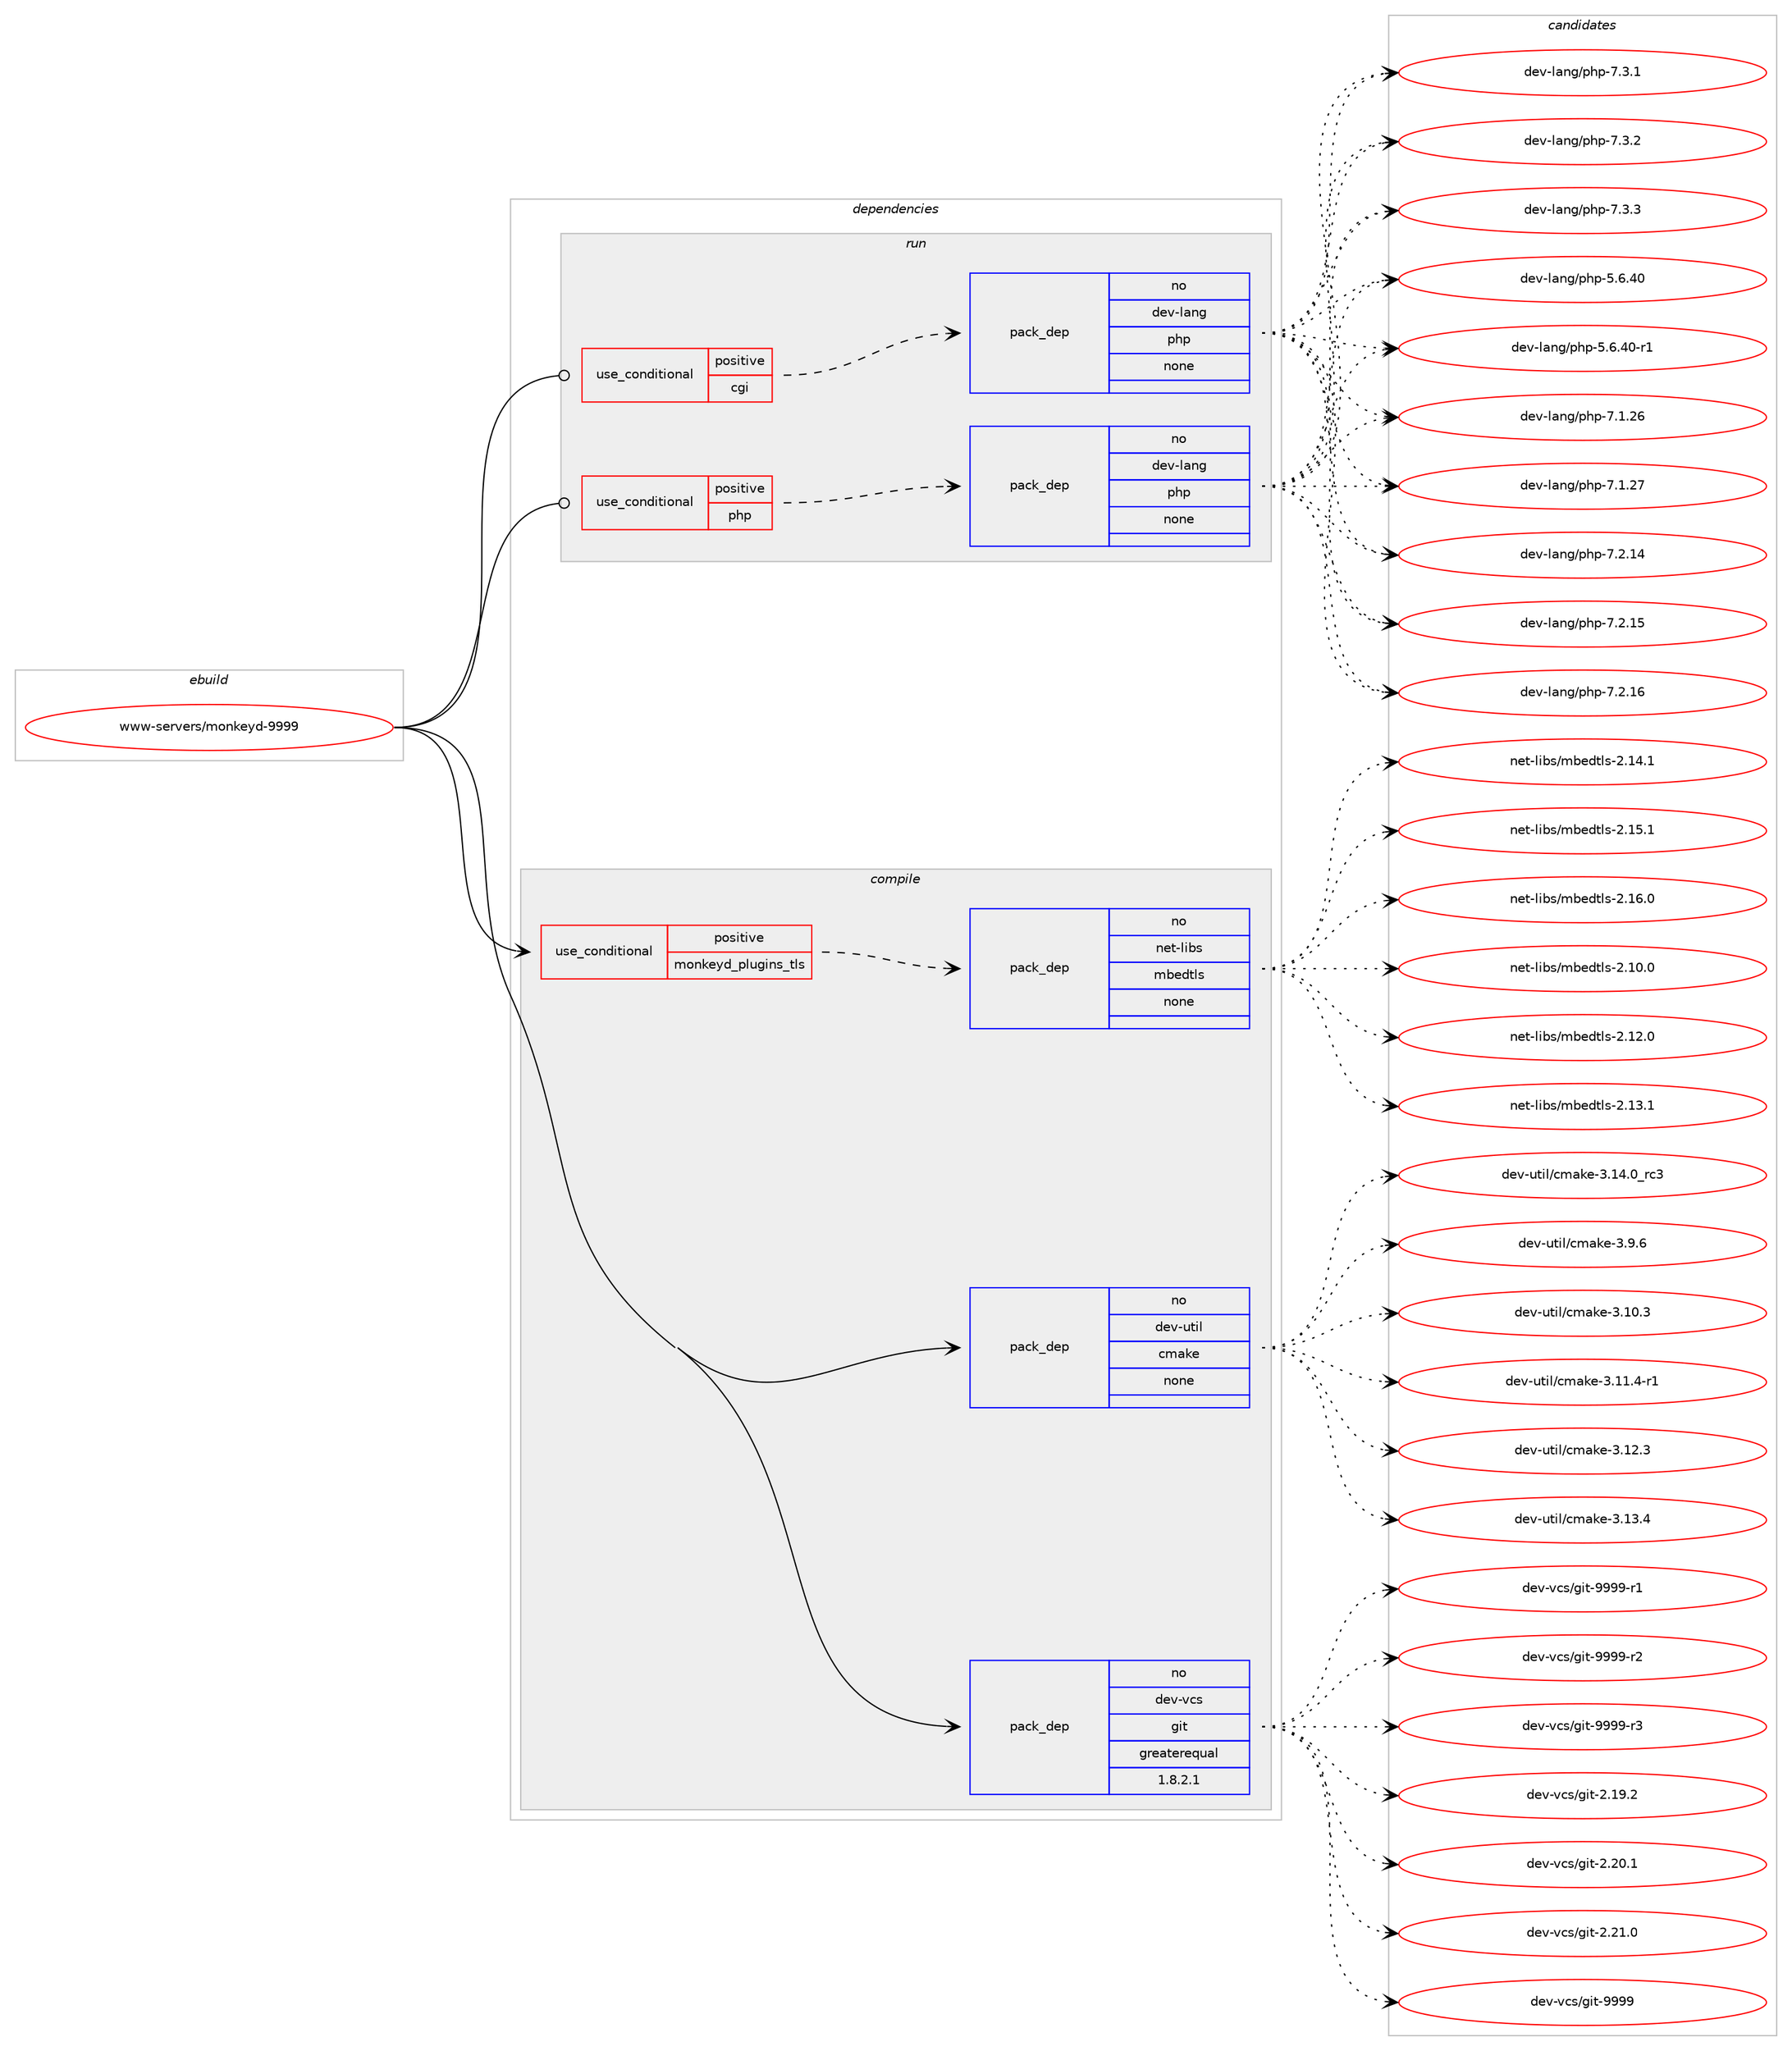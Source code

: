 digraph prolog {

# *************
# Graph options
# *************

newrank=true;
concentrate=true;
compound=true;
graph [rankdir=LR,fontname=Helvetica,fontsize=10,ranksep=1.5];#, ranksep=2.5, nodesep=0.2];
edge  [arrowhead=vee];
node  [fontname=Helvetica,fontsize=10];

# **********
# The ebuild
# **********

subgraph cluster_leftcol {
color=gray;
rank=same;
label=<<i>ebuild</i>>;
id [label="www-servers/monkeyd-9999", color=red, width=4, href="../www-servers/monkeyd-9999.svg"];
}

# ****************
# The dependencies
# ****************

subgraph cluster_midcol {
color=gray;
label=<<i>dependencies</i>>;
subgraph cluster_compile {
fillcolor="#eeeeee";
style=filled;
label=<<i>compile</i>>;
subgraph cond464607 {
dependency1751480 [label=<<TABLE BORDER="0" CELLBORDER="1" CELLSPACING="0" CELLPADDING="4"><TR><TD ROWSPAN="3" CELLPADDING="10">use_conditional</TD></TR><TR><TD>positive</TD></TR><TR><TD>monkeyd_plugins_tls</TD></TR></TABLE>>, shape=none, color=red];
subgraph pack1257579 {
dependency1751481 [label=<<TABLE BORDER="0" CELLBORDER="1" CELLSPACING="0" CELLPADDING="4" WIDTH="220"><TR><TD ROWSPAN="6" CELLPADDING="30">pack_dep</TD></TR><TR><TD WIDTH="110">no</TD></TR><TR><TD>net-libs</TD></TR><TR><TD>mbedtls</TD></TR><TR><TD>none</TD></TR><TR><TD></TD></TR></TABLE>>, shape=none, color=blue];
}
dependency1751480:e -> dependency1751481:w [weight=20,style="dashed",arrowhead="vee"];
}
id:e -> dependency1751480:w [weight=20,style="solid",arrowhead="vee"];
subgraph pack1257580 {
dependency1751482 [label=<<TABLE BORDER="0" CELLBORDER="1" CELLSPACING="0" CELLPADDING="4" WIDTH="220"><TR><TD ROWSPAN="6" CELLPADDING="30">pack_dep</TD></TR><TR><TD WIDTH="110">no</TD></TR><TR><TD>dev-util</TD></TR><TR><TD>cmake</TD></TR><TR><TD>none</TD></TR><TR><TD></TD></TR></TABLE>>, shape=none, color=blue];
}
id:e -> dependency1751482:w [weight=20,style="solid",arrowhead="vee"];
subgraph pack1257581 {
dependency1751483 [label=<<TABLE BORDER="0" CELLBORDER="1" CELLSPACING="0" CELLPADDING="4" WIDTH="220"><TR><TD ROWSPAN="6" CELLPADDING="30">pack_dep</TD></TR><TR><TD WIDTH="110">no</TD></TR><TR><TD>dev-vcs</TD></TR><TR><TD>git</TD></TR><TR><TD>greaterequal</TD></TR><TR><TD>1.8.2.1</TD></TR></TABLE>>, shape=none, color=blue];
}
id:e -> dependency1751483:w [weight=20,style="solid",arrowhead="vee"];
}
subgraph cluster_compileandrun {
fillcolor="#eeeeee";
style=filled;
label=<<i>compile and run</i>>;
}
subgraph cluster_run {
fillcolor="#eeeeee";
style=filled;
label=<<i>run</i>>;
subgraph cond464608 {
dependency1751484 [label=<<TABLE BORDER="0" CELLBORDER="1" CELLSPACING="0" CELLPADDING="4"><TR><TD ROWSPAN="3" CELLPADDING="10">use_conditional</TD></TR><TR><TD>positive</TD></TR><TR><TD>cgi</TD></TR></TABLE>>, shape=none, color=red];
subgraph pack1257582 {
dependency1751485 [label=<<TABLE BORDER="0" CELLBORDER="1" CELLSPACING="0" CELLPADDING="4" WIDTH="220"><TR><TD ROWSPAN="6" CELLPADDING="30">pack_dep</TD></TR><TR><TD WIDTH="110">no</TD></TR><TR><TD>dev-lang</TD></TR><TR><TD>php</TD></TR><TR><TD>none</TD></TR><TR><TD></TD></TR></TABLE>>, shape=none, color=blue];
}
dependency1751484:e -> dependency1751485:w [weight=20,style="dashed",arrowhead="vee"];
}
id:e -> dependency1751484:w [weight=20,style="solid",arrowhead="odot"];
subgraph cond464609 {
dependency1751486 [label=<<TABLE BORDER="0" CELLBORDER="1" CELLSPACING="0" CELLPADDING="4"><TR><TD ROWSPAN="3" CELLPADDING="10">use_conditional</TD></TR><TR><TD>positive</TD></TR><TR><TD>php</TD></TR></TABLE>>, shape=none, color=red];
subgraph pack1257583 {
dependency1751487 [label=<<TABLE BORDER="0" CELLBORDER="1" CELLSPACING="0" CELLPADDING="4" WIDTH="220"><TR><TD ROWSPAN="6" CELLPADDING="30">pack_dep</TD></TR><TR><TD WIDTH="110">no</TD></TR><TR><TD>dev-lang</TD></TR><TR><TD>php</TD></TR><TR><TD>none</TD></TR><TR><TD></TD></TR></TABLE>>, shape=none, color=blue];
}
dependency1751486:e -> dependency1751487:w [weight=20,style="dashed",arrowhead="vee"];
}
id:e -> dependency1751486:w [weight=20,style="solid",arrowhead="odot"];
}
}

# **************
# The candidates
# **************

subgraph cluster_choices {
rank=same;
color=gray;
label=<<i>candidates</i>>;

subgraph choice1257579 {
color=black;
nodesep=1;
choice1101011164510810598115471099810110011610811545504649484648 [label="net-libs/mbedtls-2.10.0", color=red, width=4,href="../net-libs/mbedtls-2.10.0.svg"];
choice1101011164510810598115471099810110011610811545504649504648 [label="net-libs/mbedtls-2.12.0", color=red, width=4,href="../net-libs/mbedtls-2.12.0.svg"];
choice1101011164510810598115471099810110011610811545504649514649 [label="net-libs/mbedtls-2.13.1", color=red, width=4,href="../net-libs/mbedtls-2.13.1.svg"];
choice1101011164510810598115471099810110011610811545504649524649 [label="net-libs/mbedtls-2.14.1", color=red, width=4,href="../net-libs/mbedtls-2.14.1.svg"];
choice1101011164510810598115471099810110011610811545504649534649 [label="net-libs/mbedtls-2.15.1", color=red, width=4,href="../net-libs/mbedtls-2.15.1.svg"];
choice1101011164510810598115471099810110011610811545504649544648 [label="net-libs/mbedtls-2.16.0", color=red, width=4,href="../net-libs/mbedtls-2.16.0.svg"];
dependency1751481:e -> choice1101011164510810598115471099810110011610811545504649484648:w [style=dotted,weight="100"];
dependency1751481:e -> choice1101011164510810598115471099810110011610811545504649504648:w [style=dotted,weight="100"];
dependency1751481:e -> choice1101011164510810598115471099810110011610811545504649514649:w [style=dotted,weight="100"];
dependency1751481:e -> choice1101011164510810598115471099810110011610811545504649524649:w [style=dotted,weight="100"];
dependency1751481:e -> choice1101011164510810598115471099810110011610811545504649534649:w [style=dotted,weight="100"];
dependency1751481:e -> choice1101011164510810598115471099810110011610811545504649544648:w [style=dotted,weight="100"];
}
subgraph choice1257580 {
color=black;
nodesep=1;
choice1001011184511711610510847991099710710145514649484651 [label="dev-util/cmake-3.10.3", color=red, width=4,href="../dev-util/cmake-3.10.3.svg"];
choice10010111845117116105108479910997107101455146494946524511449 [label="dev-util/cmake-3.11.4-r1", color=red, width=4,href="../dev-util/cmake-3.11.4-r1.svg"];
choice1001011184511711610510847991099710710145514649504651 [label="dev-util/cmake-3.12.3", color=red, width=4,href="../dev-util/cmake-3.12.3.svg"];
choice1001011184511711610510847991099710710145514649514652 [label="dev-util/cmake-3.13.4", color=red, width=4,href="../dev-util/cmake-3.13.4.svg"];
choice1001011184511711610510847991099710710145514649524648951149951 [label="dev-util/cmake-3.14.0_rc3", color=red, width=4,href="../dev-util/cmake-3.14.0_rc3.svg"];
choice10010111845117116105108479910997107101455146574654 [label="dev-util/cmake-3.9.6", color=red, width=4,href="../dev-util/cmake-3.9.6.svg"];
dependency1751482:e -> choice1001011184511711610510847991099710710145514649484651:w [style=dotted,weight="100"];
dependency1751482:e -> choice10010111845117116105108479910997107101455146494946524511449:w [style=dotted,weight="100"];
dependency1751482:e -> choice1001011184511711610510847991099710710145514649504651:w [style=dotted,weight="100"];
dependency1751482:e -> choice1001011184511711610510847991099710710145514649514652:w [style=dotted,weight="100"];
dependency1751482:e -> choice1001011184511711610510847991099710710145514649524648951149951:w [style=dotted,weight="100"];
dependency1751482:e -> choice10010111845117116105108479910997107101455146574654:w [style=dotted,weight="100"];
}
subgraph choice1257581 {
color=black;
nodesep=1;
choice10010111845118991154710310511645504649574650 [label="dev-vcs/git-2.19.2", color=red, width=4,href="../dev-vcs/git-2.19.2.svg"];
choice10010111845118991154710310511645504650484649 [label="dev-vcs/git-2.20.1", color=red, width=4,href="../dev-vcs/git-2.20.1.svg"];
choice10010111845118991154710310511645504650494648 [label="dev-vcs/git-2.21.0", color=red, width=4,href="../dev-vcs/git-2.21.0.svg"];
choice1001011184511899115471031051164557575757 [label="dev-vcs/git-9999", color=red, width=4,href="../dev-vcs/git-9999.svg"];
choice10010111845118991154710310511645575757574511449 [label="dev-vcs/git-9999-r1", color=red, width=4,href="../dev-vcs/git-9999-r1.svg"];
choice10010111845118991154710310511645575757574511450 [label="dev-vcs/git-9999-r2", color=red, width=4,href="../dev-vcs/git-9999-r2.svg"];
choice10010111845118991154710310511645575757574511451 [label="dev-vcs/git-9999-r3", color=red, width=4,href="../dev-vcs/git-9999-r3.svg"];
dependency1751483:e -> choice10010111845118991154710310511645504649574650:w [style=dotted,weight="100"];
dependency1751483:e -> choice10010111845118991154710310511645504650484649:w [style=dotted,weight="100"];
dependency1751483:e -> choice10010111845118991154710310511645504650494648:w [style=dotted,weight="100"];
dependency1751483:e -> choice1001011184511899115471031051164557575757:w [style=dotted,weight="100"];
dependency1751483:e -> choice10010111845118991154710310511645575757574511449:w [style=dotted,weight="100"];
dependency1751483:e -> choice10010111845118991154710310511645575757574511450:w [style=dotted,weight="100"];
dependency1751483:e -> choice10010111845118991154710310511645575757574511451:w [style=dotted,weight="100"];
}
subgraph choice1257582 {
color=black;
nodesep=1;
choice10010111845108971101034711210411245534654465248 [label="dev-lang/php-5.6.40", color=red, width=4,href="../dev-lang/php-5.6.40.svg"];
choice100101118451089711010347112104112455346544652484511449 [label="dev-lang/php-5.6.40-r1", color=red, width=4,href="../dev-lang/php-5.6.40-r1.svg"];
choice10010111845108971101034711210411245554649465054 [label="dev-lang/php-7.1.26", color=red, width=4,href="../dev-lang/php-7.1.26.svg"];
choice10010111845108971101034711210411245554649465055 [label="dev-lang/php-7.1.27", color=red, width=4,href="../dev-lang/php-7.1.27.svg"];
choice10010111845108971101034711210411245554650464952 [label="dev-lang/php-7.2.14", color=red, width=4,href="../dev-lang/php-7.2.14.svg"];
choice10010111845108971101034711210411245554650464953 [label="dev-lang/php-7.2.15", color=red, width=4,href="../dev-lang/php-7.2.15.svg"];
choice10010111845108971101034711210411245554650464954 [label="dev-lang/php-7.2.16", color=red, width=4,href="../dev-lang/php-7.2.16.svg"];
choice100101118451089711010347112104112455546514649 [label="dev-lang/php-7.3.1", color=red, width=4,href="../dev-lang/php-7.3.1.svg"];
choice100101118451089711010347112104112455546514650 [label="dev-lang/php-7.3.2", color=red, width=4,href="../dev-lang/php-7.3.2.svg"];
choice100101118451089711010347112104112455546514651 [label="dev-lang/php-7.3.3", color=red, width=4,href="../dev-lang/php-7.3.3.svg"];
dependency1751485:e -> choice10010111845108971101034711210411245534654465248:w [style=dotted,weight="100"];
dependency1751485:e -> choice100101118451089711010347112104112455346544652484511449:w [style=dotted,weight="100"];
dependency1751485:e -> choice10010111845108971101034711210411245554649465054:w [style=dotted,weight="100"];
dependency1751485:e -> choice10010111845108971101034711210411245554649465055:w [style=dotted,weight="100"];
dependency1751485:e -> choice10010111845108971101034711210411245554650464952:w [style=dotted,weight="100"];
dependency1751485:e -> choice10010111845108971101034711210411245554650464953:w [style=dotted,weight="100"];
dependency1751485:e -> choice10010111845108971101034711210411245554650464954:w [style=dotted,weight="100"];
dependency1751485:e -> choice100101118451089711010347112104112455546514649:w [style=dotted,weight="100"];
dependency1751485:e -> choice100101118451089711010347112104112455546514650:w [style=dotted,weight="100"];
dependency1751485:e -> choice100101118451089711010347112104112455546514651:w [style=dotted,weight="100"];
}
subgraph choice1257583 {
color=black;
nodesep=1;
choice10010111845108971101034711210411245534654465248 [label="dev-lang/php-5.6.40", color=red, width=4,href="../dev-lang/php-5.6.40.svg"];
choice100101118451089711010347112104112455346544652484511449 [label="dev-lang/php-5.6.40-r1", color=red, width=4,href="../dev-lang/php-5.6.40-r1.svg"];
choice10010111845108971101034711210411245554649465054 [label="dev-lang/php-7.1.26", color=red, width=4,href="../dev-lang/php-7.1.26.svg"];
choice10010111845108971101034711210411245554649465055 [label="dev-lang/php-7.1.27", color=red, width=4,href="../dev-lang/php-7.1.27.svg"];
choice10010111845108971101034711210411245554650464952 [label="dev-lang/php-7.2.14", color=red, width=4,href="../dev-lang/php-7.2.14.svg"];
choice10010111845108971101034711210411245554650464953 [label="dev-lang/php-7.2.15", color=red, width=4,href="../dev-lang/php-7.2.15.svg"];
choice10010111845108971101034711210411245554650464954 [label="dev-lang/php-7.2.16", color=red, width=4,href="../dev-lang/php-7.2.16.svg"];
choice100101118451089711010347112104112455546514649 [label="dev-lang/php-7.3.1", color=red, width=4,href="../dev-lang/php-7.3.1.svg"];
choice100101118451089711010347112104112455546514650 [label="dev-lang/php-7.3.2", color=red, width=4,href="../dev-lang/php-7.3.2.svg"];
choice100101118451089711010347112104112455546514651 [label="dev-lang/php-7.3.3", color=red, width=4,href="../dev-lang/php-7.3.3.svg"];
dependency1751487:e -> choice10010111845108971101034711210411245534654465248:w [style=dotted,weight="100"];
dependency1751487:e -> choice100101118451089711010347112104112455346544652484511449:w [style=dotted,weight="100"];
dependency1751487:e -> choice10010111845108971101034711210411245554649465054:w [style=dotted,weight="100"];
dependency1751487:e -> choice10010111845108971101034711210411245554649465055:w [style=dotted,weight="100"];
dependency1751487:e -> choice10010111845108971101034711210411245554650464952:w [style=dotted,weight="100"];
dependency1751487:e -> choice10010111845108971101034711210411245554650464953:w [style=dotted,weight="100"];
dependency1751487:e -> choice10010111845108971101034711210411245554650464954:w [style=dotted,weight="100"];
dependency1751487:e -> choice100101118451089711010347112104112455546514649:w [style=dotted,weight="100"];
dependency1751487:e -> choice100101118451089711010347112104112455546514650:w [style=dotted,weight="100"];
dependency1751487:e -> choice100101118451089711010347112104112455546514651:w [style=dotted,weight="100"];
}
}

}
